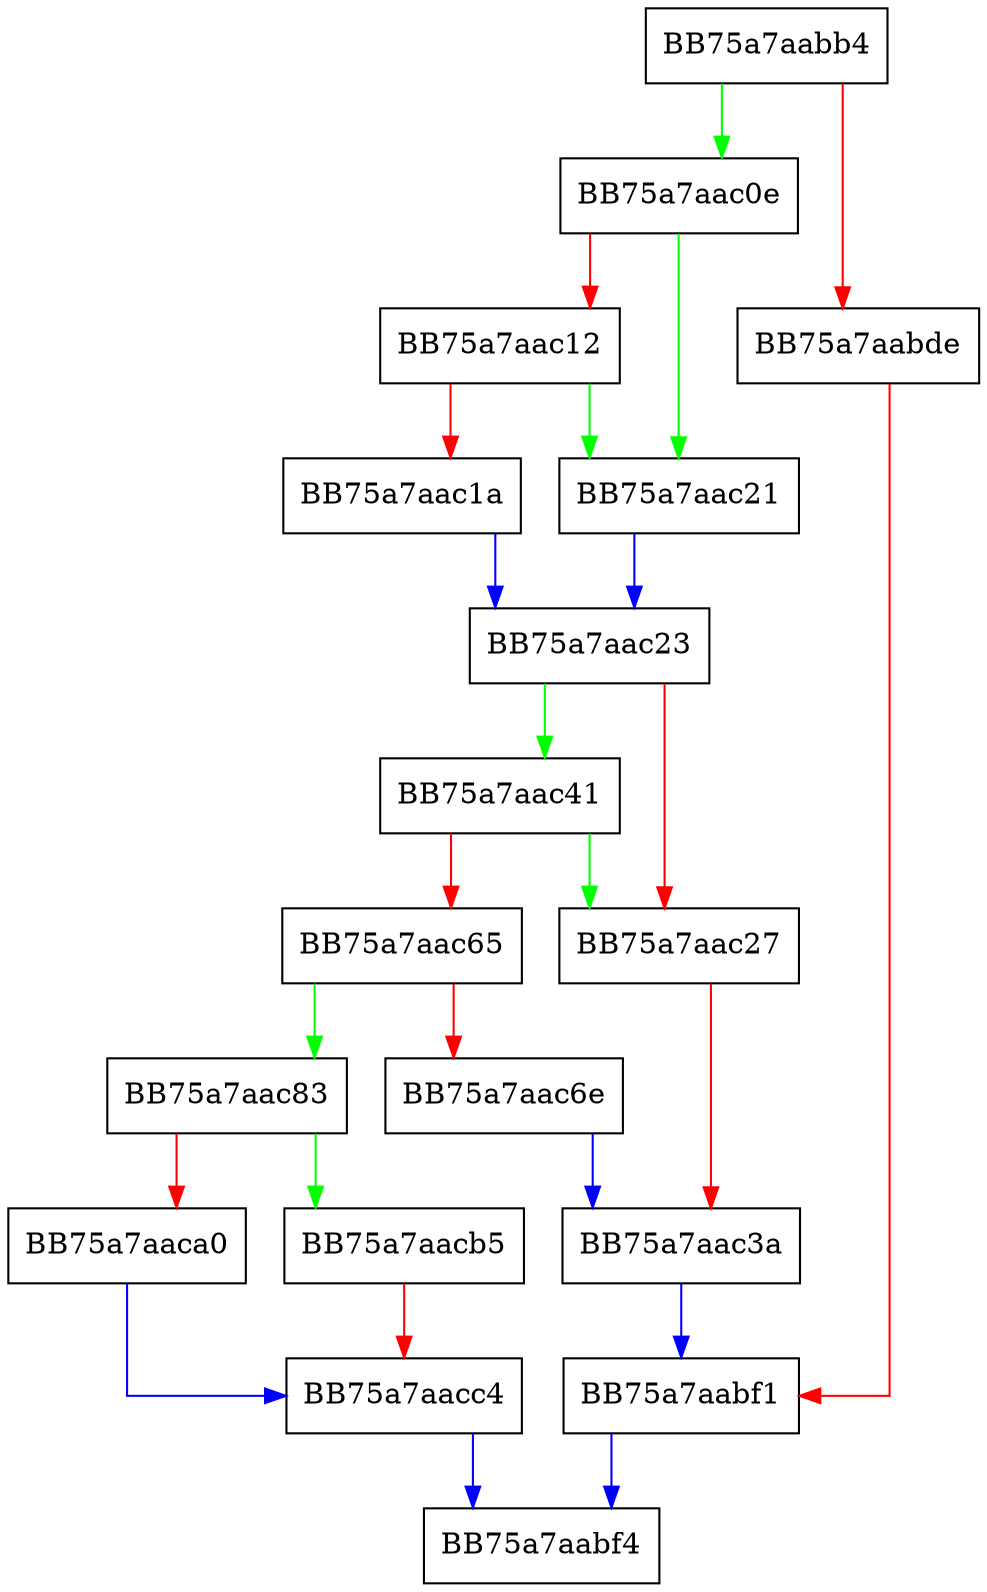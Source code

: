 digraph _read {
  node [shape="box"];
  graph [splines=ortho];
  BB75a7aabb4 -> BB75a7aac0e [color="green"];
  BB75a7aabb4 -> BB75a7aabde [color="red"];
  BB75a7aabde -> BB75a7aabf1 [color="red"];
  BB75a7aabf1 -> BB75a7aabf4 [color="blue"];
  BB75a7aac0e -> BB75a7aac21 [color="green"];
  BB75a7aac0e -> BB75a7aac12 [color="red"];
  BB75a7aac12 -> BB75a7aac21 [color="green"];
  BB75a7aac12 -> BB75a7aac1a [color="red"];
  BB75a7aac1a -> BB75a7aac23 [color="blue"];
  BB75a7aac21 -> BB75a7aac23 [color="blue"];
  BB75a7aac23 -> BB75a7aac41 [color="green"];
  BB75a7aac23 -> BB75a7aac27 [color="red"];
  BB75a7aac27 -> BB75a7aac3a [color="red"];
  BB75a7aac3a -> BB75a7aabf1 [color="blue"];
  BB75a7aac41 -> BB75a7aac27 [color="green"];
  BB75a7aac41 -> BB75a7aac65 [color="red"];
  BB75a7aac65 -> BB75a7aac83 [color="green"];
  BB75a7aac65 -> BB75a7aac6e [color="red"];
  BB75a7aac6e -> BB75a7aac3a [color="blue"];
  BB75a7aac83 -> BB75a7aacb5 [color="green"];
  BB75a7aac83 -> BB75a7aaca0 [color="red"];
  BB75a7aaca0 -> BB75a7aacc4 [color="blue"];
  BB75a7aacb5 -> BB75a7aacc4 [color="red"];
  BB75a7aacc4 -> BB75a7aabf4 [color="blue"];
}